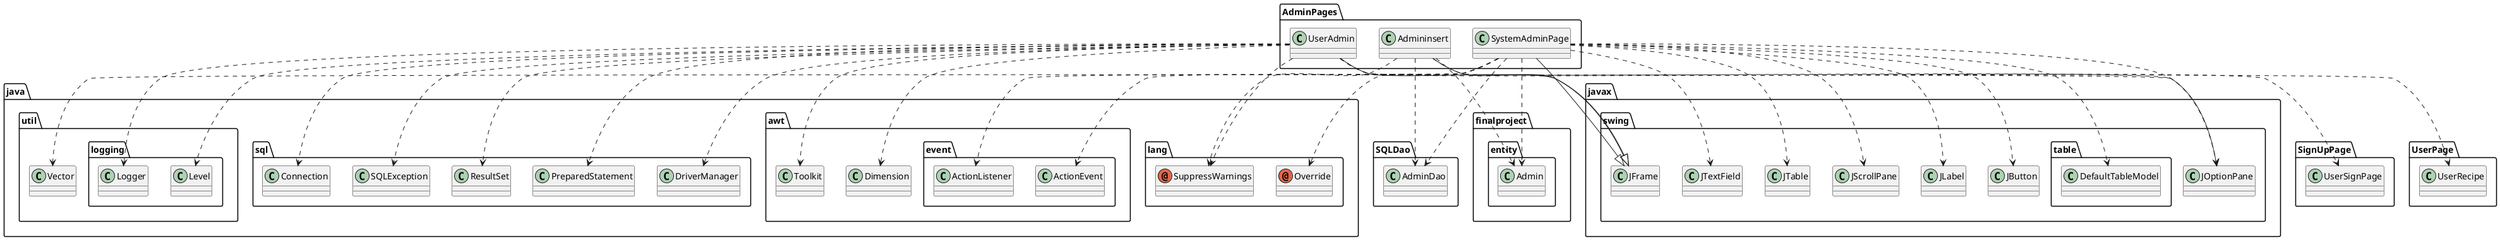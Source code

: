 @startuml
annotation java.lang.Override
annotation java.lang.SuppressWarnings
class AdminPages.Admininsert
class AdminPages.SystemAdminPage
class AdminPages.UserAdmin
class SQLDao.AdminDao
class SignUpPage.UserSignPage
class UserPage.UserRecipe
class finalproject.entity.Admin
class java.awt.Dimension
class java.awt.Toolkit
class java.awt.event.ActionEvent
class java.awt.event.ActionListener
class java.sql.Connection
class java.sql.DriverManager
class java.sql.PreparedStatement
class java.sql.ResultSet
class java.sql.SQLException
class java.util.Vector
class java.util.logging.Level
class java.util.logging.Logger
class javax.swing.JButton
class javax.swing.JFrame
class javax.swing.JLabel
class javax.swing.JOptionPane
class javax.swing.JScrollPane
class javax.swing.JTable
class javax.swing.JTextField
class javax.swing.table.DefaultTableModel
AdminPages.Admininsert ..> java.lang.SuppressWarnings
AdminPages.Admininsert ..> SQLDao.AdminDao
AdminPages.Admininsert ..> finalproject.entity.Admin
AdminPages.Admininsert --|> javax.swing.JFrame
AdminPages.Admininsert ..> javax.swing.JOptionPane
AdminPages.SystemAdminPage ..> java.lang.Override
AdminPages.SystemAdminPage ..> SQLDao.AdminDao
AdminPages.SystemAdminPage ..> finalproject.entity.Admin
AdminPages.SystemAdminPage ..> java.awt.event.ActionEvent
AdminPages.SystemAdminPage ..> java.awt.event.ActionListener
AdminPages.SystemAdminPage ..> java.util.Vector
AdminPages.SystemAdminPage ..> javax.swing.JButton
AdminPages.SystemAdminPage --|> javax.swing.JFrame
AdminPages.SystemAdminPage ..> javax.swing.JLabel
AdminPages.SystemAdminPage ..> javax.swing.JOptionPane
AdminPages.SystemAdminPage ..> javax.swing.JScrollPane
AdminPages.SystemAdminPage ..> javax.swing.JTable
AdminPages.SystemAdminPage ..> javax.swing.JTextField
AdminPages.SystemAdminPage ..> javax.swing.table.DefaultTableModel
AdminPages.UserAdmin ..> java.lang.SuppressWarnings
AdminPages.UserAdmin ..> SignUpPage.UserSignPage
AdminPages.UserAdmin ..> UserPage.UserRecipe
AdminPages.UserAdmin ..> java.awt.Dimension
AdminPages.UserAdmin ..> java.awt.Toolkit
AdminPages.UserAdmin ..> java.sql.Connection
AdminPages.UserAdmin ..> java.sql.DriverManager
AdminPages.UserAdmin ..> java.sql.PreparedStatement
AdminPages.UserAdmin ..> java.sql.ResultSet
AdminPages.UserAdmin ..> java.sql.SQLException
AdminPages.UserAdmin ..> java.util.logging.Level
AdminPages.UserAdmin ..> java.util.logging.Logger
AdminPages.UserAdmin --|> javax.swing.JFrame
AdminPages.UserAdmin ..> javax.swing.JOptionPane
@enduml